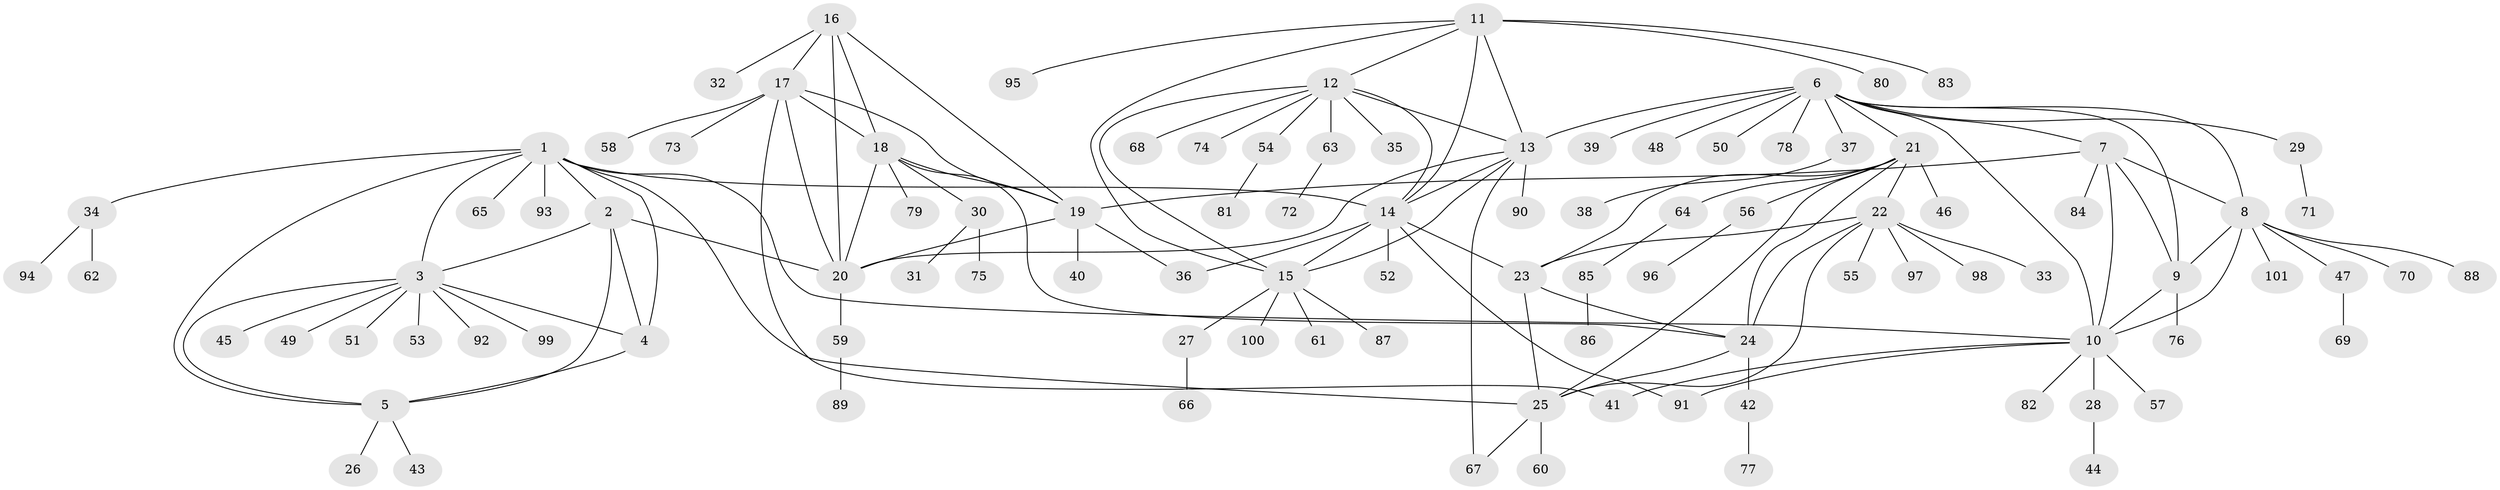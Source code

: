 // coarse degree distribution, {8: 0.013888888888888888, 3: 0.027777777777777776, 10: 0.027777777777777776, 6: 0.06944444444444445, 9: 0.027777777777777776, 11: 0.013888888888888888, 7: 0.041666666666666664, 5: 0.041666666666666664, 1: 0.6527777777777778, 2: 0.08333333333333333}
// Generated by graph-tools (version 1.1) at 2025/24/03/03/25 07:24:13]
// undirected, 101 vertices, 140 edges
graph export_dot {
graph [start="1"]
  node [color=gray90,style=filled];
  1;
  2;
  3;
  4;
  5;
  6;
  7;
  8;
  9;
  10;
  11;
  12;
  13;
  14;
  15;
  16;
  17;
  18;
  19;
  20;
  21;
  22;
  23;
  24;
  25;
  26;
  27;
  28;
  29;
  30;
  31;
  32;
  33;
  34;
  35;
  36;
  37;
  38;
  39;
  40;
  41;
  42;
  43;
  44;
  45;
  46;
  47;
  48;
  49;
  50;
  51;
  52;
  53;
  54;
  55;
  56;
  57;
  58;
  59;
  60;
  61;
  62;
  63;
  64;
  65;
  66;
  67;
  68;
  69;
  70;
  71;
  72;
  73;
  74;
  75;
  76;
  77;
  78;
  79;
  80;
  81;
  82;
  83;
  84;
  85;
  86;
  87;
  88;
  89;
  90;
  91;
  92;
  93;
  94;
  95;
  96;
  97;
  98;
  99;
  100;
  101;
  1 -- 2;
  1 -- 3;
  1 -- 4;
  1 -- 5;
  1 -- 10;
  1 -- 14;
  1 -- 25;
  1 -- 34;
  1 -- 65;
  1 -- 93;
  2 -- 3;
  2 -- 4;
  2 -- 5;
  2 -- 20;
  3 -- 4;
  3 -- 5;
  3 -- 45;
  3 -- 49;
  3 -- 51;
  3 -- 53;
  3 -- 92;
  3 -- 99;
  4 -- 5;
  5 -- 26;
  5 -- 43;
  6 -- 7;
  6 -- 8;
  6 -- 9;
  6 -- 10;
  6 -- 13;
  6 -- 21;
  6 -- 29;
  6 -- 37;
  6 -- 39;
  6 -- 48;
  6 -- 50;
  6 -- 78;
  7 -- 8;
  7 -- 9;
  7 -- 10;
  7 -- 19;
  7 -- 84;
  8 -- 9;
  8 -- 10;
  8 -- 47;
  8 -- 70;
  8 -- 88;
  8 -- 101;
  9 -- 10;
  9 -- 76;
  10 -- 28;
  10 -- 41;
  10 -- 57;
  10 -- 82;
  10 -- 91;
  11 -- 12;
  11 -- 13;
  11 -- 14;
  11 -- 15;
  11 -- 80;
  11 -- 83;
  11 -- 95;
  12 -- 13;
  12 -- 14;
  12 -- 15;
  12 -- 35;
  12 -- 54;
  12 -- 63;
  12 -- 68;
  12 -- 74;
  13 -- 14;
  13 -- 15;
  13 -- 20;
  13 -- 67;
  13 -- 90;
  14 -- 15;
  14 -- 23;
  14 -- 36;
  14 -- 52;
  14 -- 91;
  15 -- 27;
  15 -- 61;
  15 -- 87;
  15 -- 100;
  16 -- 17;
  16 -- 18;
  16 -- 19;
  16 -- 20;
  16 -- 32;
  17 -- 18;
  17 -- 19;
  17 -- 20;
  17 -- 41;
  17 -- 58;
  17 -- 73;
  18 -- 19;
  18 -- 20;
  18 -- 24;
  18 -- 30;
  18 -- 79;
  19 -- 20;
  19 -- 36;
  19 -- 40;
  20 -- 59;
  21 -- 22;
  21 -- 23;
  21 -- 24;
  21 -- 25;
  21 -- 46;
  21 -- 56;
  21 -- 64;
  22 -- 23;
  22 -- 24;
  22 -- 25;
  22 -- 33;
  22 -- 55;
  22 -- 97;
  22 -- 98;
  23 -- 24;
  23 -- 25;
  24 -- 25;
  24 -- 42;
  25 -- 60;
  25 -- 67;
  27 -- 66;
  28 -- 44;
  29 -- 71;
  30 -- 31;
  30 -- 75;
  34 -- 62;
  34 -- 94;
  37 -- 38;
  42 -- 77;
  47 -- 69;
  54 -- 81;
  56 -- 96;
  59 -- 89;
  63 -- 72;
  64 -- 85;
  85 -- 86;
}
